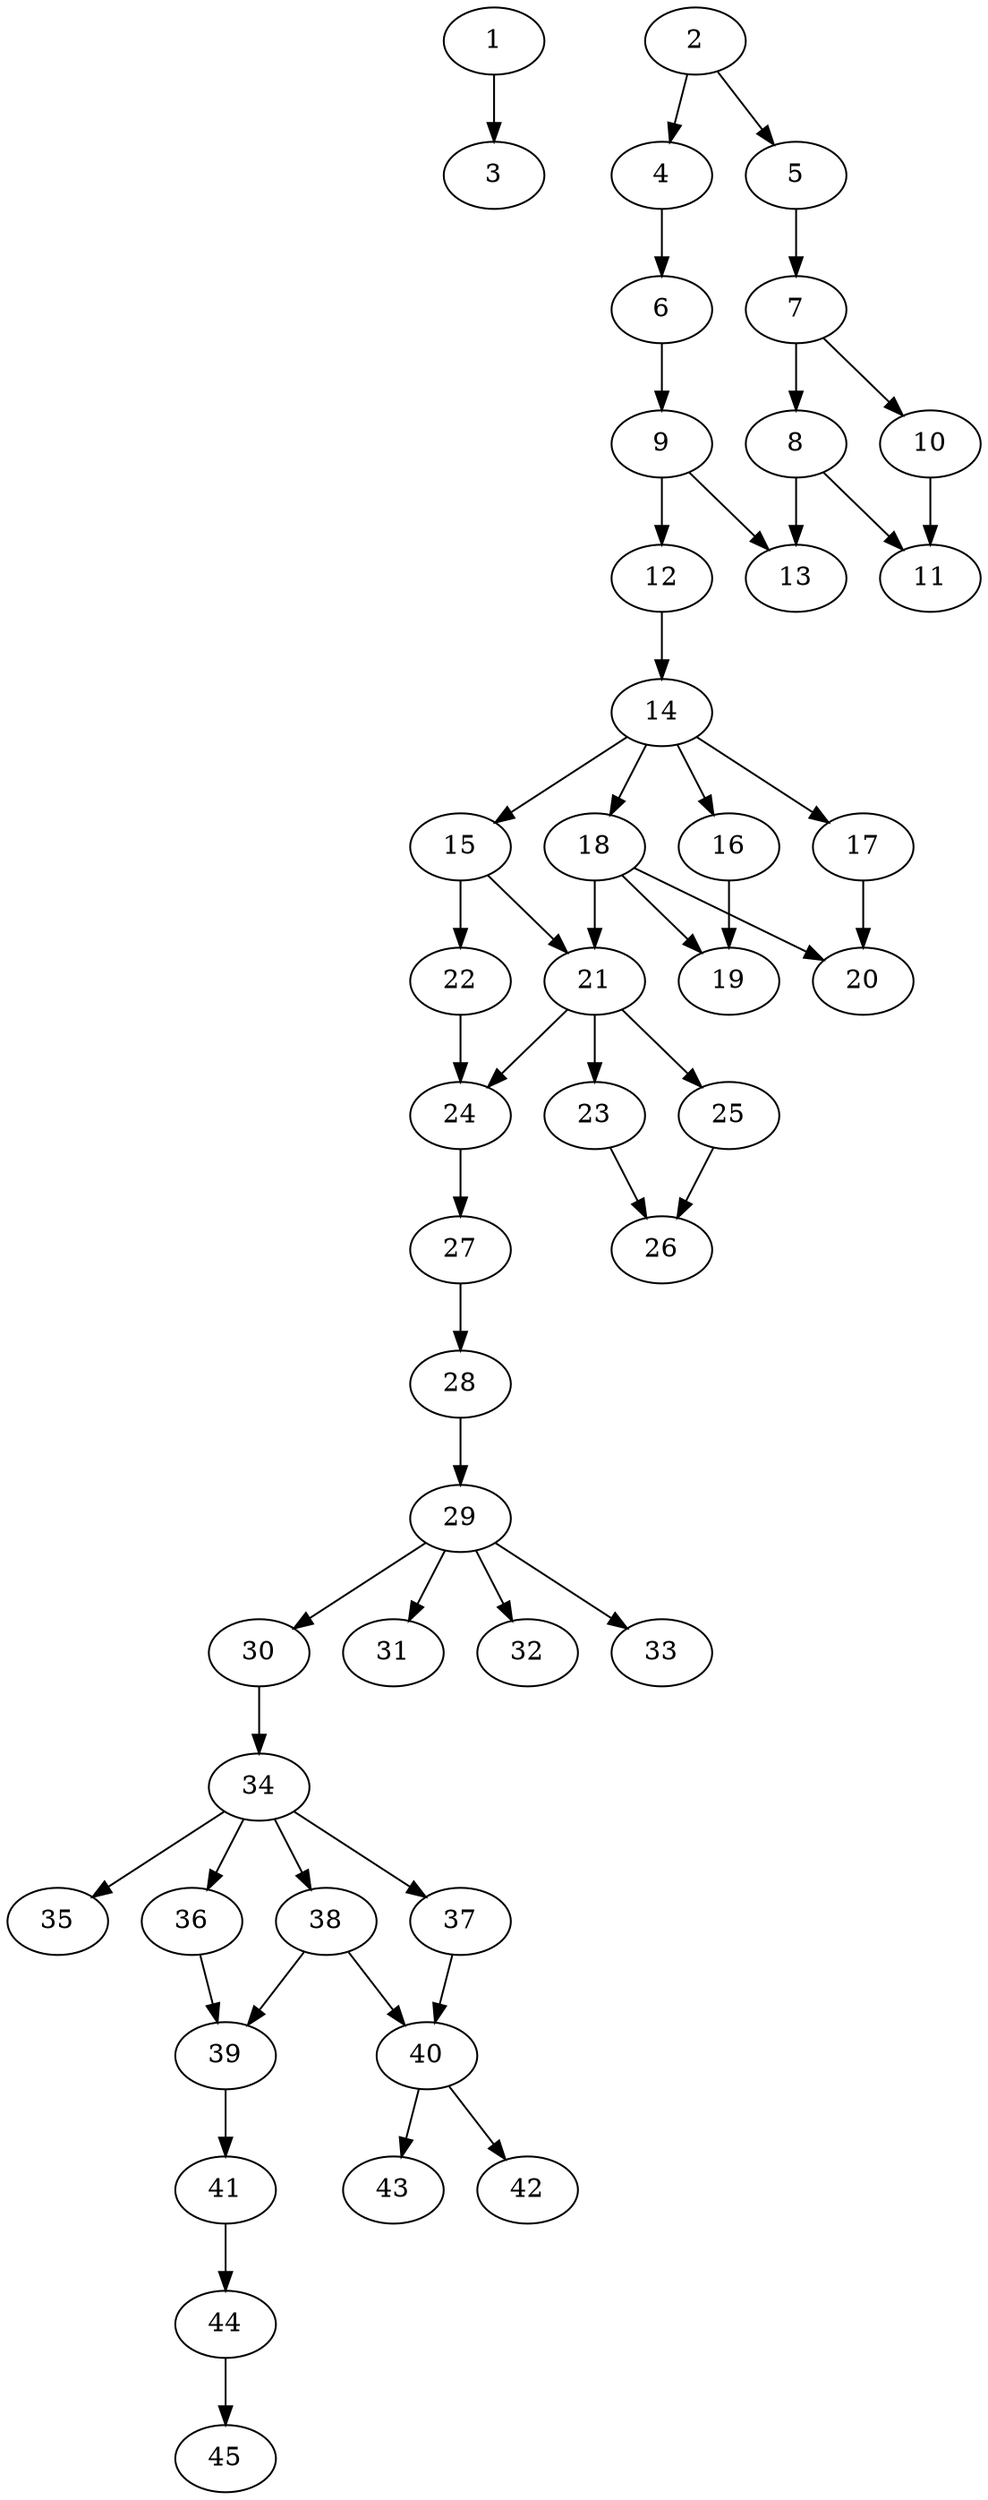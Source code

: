 // DAG automatically generated by daggen at Thu Oct  3 14:07:25 2019
// ./daggen --dot -n 45 --ccr 0.3 --fat 0.3 --regular 0.5 --density 0.5 --mindata 5242880 --maxdata 52428800 
digraph G {
  1 [size="167983787", alpha="0.00", expect_size="50395136"] 
  1 -> 3 [size ="50395136"]
  2 [size="153886720", alpha="0.02", expect_size="46166016"] 
  2 -> 4 [size ="46166016"]
  2 -> 5 [size ="46166016"]
  3 [size="47950507", alpha="0.18", expect_size="14385152"] 
  4 [size="28262400", alpha="0.11", expect_size="8478720"] 
  4 -> 6 [size ="8478720"]
  5 [size="102045013", alpha="0.15", expect_size="30613504"] 
  5 -> 7 [size ="30613504"]
  6 [size="73055573", alpha="0.16", expect_size="21916672"] 
  6 -> 9 [size ="21916672"]
  7 [size="62863360", alpha="0.11", expect_size="18859008"] 
  7 -> 8 [size ="18859008"]
  7 -> 10 [size ="18859008"]
  8 [size="108277760", alpha="0.12", expect_size="32483328"] 
  8 -> 11 [size ="32483328"]
  8 -> 13 [size ="32483328"]
  9 [size="91716267", alpha="0.12", expect_size="27514880"] 
  9 -> 12 [size ="27514880"]
  9 -> 13 [size ="27514880"]
  10 [size="119975253", alpha="0.13", expect_size="35992576"] 
  10 -> 11 [size ="35992576"]
  11 [size="140840960", alpha="0.13", expect_size="42252288"] 
  12 [size="142305280", alpha="0.17", expect_size="42691584"] 
  12 -> 14 [size ="42691584"]
  13 [size="161382400", alpha="0.07", expect_size="48414720"] 
  14 [size="147476480", alpha="0.15", expect_size="44242944"] 
  14 -> 15 [size ="44242944"]
  14 -> 16 [size ="44242944"]
  14 -> 17 [size ="44242944"]
  14 -> 18 [size ="44242944"]
  15 [size="74287787", alpha="0.16", expect_size="22286336"] 
  15 -> 21 [size ="22286336"]
  15 -> 22 [size ="22286336"]
  16 [size="35037867", alpha="0.09", expect_size="10511360"] 
  16 -> 19 [size ="10511360"]
  17 [size="159771307", alpha="0.20", expect_size="47931392"] 
  17 -> 20 [size ="47931392"]
  18 [size="90439680", alpha="0.13", expect_size="27131904"] 
  18 -> 19 [size ="27131904"]
  18 -> 20 [size ="27131904"]
  18 -> 21 [size ="27131904"]
  19 [size="25579520", alpha="0.10", expect_size="7673856"] 
  20 [size="117312853", alpha="0.03", expect_size="35193856"] 
  21 [size="62904320", alpha="0.16", expect_size="18871296"] 
  21 -> 23 [size ="18871296"]
  21 -> 24 [size ="18871296"]
  21 -> 25 [size ="18871296"]
  22 [size="168867840", alpha="0.05", expect_size="50660352"] 
  22 -> 24 [size ="50660352"]
  23 [size="144967680", alpha="0.19", expect_size="43490304"] 
  23 -> 26 [size ="43490304"]
  24 [size="42089813", alpha="0.14", expect_size="12626944"] 
  24 -> 27 [size ="12626944"]
  25 [size="160160427", alpha="0.19", expect_size="48048128"] 
  25 -> 26 [size ="48048128"]
  26 [size="128423253", alpha="0.12", expect_size="38526976"] 
  27 [size="40444587", alpha="0.10", expect_size="12133376"] 
  27 -> 28 [size ="12133376"]
  28 [size="40198827", alpha="0.01", expect_size="12059648"] 
  28 -> 29 [size ="12059648"]
  29 [size="145609387", alpha="0.20", expect_size="43682816"] 
  29 -> 30 [size ="43682816"]
  29 -> 31 [size ="43682816"]
  29 -> 32 [size ="43682816"]
  29 -> 33 [size ="43682816"]
  30 [size="67522560", alpha="0.13", expect_size="20256768"] 
  30 -> 34 [size ="20256768"]
  31 [size="92986027", alpha="0.01", expect_size="27895808"] 
  32 [size="57937920", alpha="0.05", expect_size="17381376"] 
  33 [size="98788693", alpha="0.07", expect_size="29636608"] 
  34 [size="88729600", alpha="0.06", expect_size="26618880"] 
  34 -> 35 [size ="26618880"]
  34 -> 36 [size ="26618880"]
  34 -> 37 [size ="26618880"]
  34 -> 38 [size ="26618880"]
  35 [size="38543360", alpha="0.12", expect_size="11563008"] 
  36 [size="32802133", alpha="0.01", expect_size="9840640"] 
  36 -> 39 [size ="9840640"]
  37 [size="127088640", alpha="0.07", expect_size="38126592"] 
  37 -> 40 [size ="38126592"]
  38 [size="52217173", alpha="0.03", expect_size="15665152"] 
  38 -> 39 [size ="15665152"]
  38 -> 40 [size ="15665152"]
  39 [size="56275627", alpha="0.19", expect_size="16882688"] 
  39 -> 41 [size ="16882688"]
  40 [size="56224427", alpha="0.09", expect_size="16867328"] 
  40 -> 42 [size ="16867328"]
  40 -> 43 [size ="16867328"]
  41 [size="154555733", alpha="0.04", expect_size="46366720"] 
  41 -> 44 [size ="46366720"]
  42 [size="160068267", alpha="0.19", expect_size="48020480"] 
  43 [size="40304640", alpha="0.09", expect_size="12091392"] 
  44 [size="96457387", alpha="0.03", expect_size="28937216"] 
  44 -> 45 [size ="28937216"]
  45 [size="143953920", alpha="0.15", expect_size="43186176"] 
}
